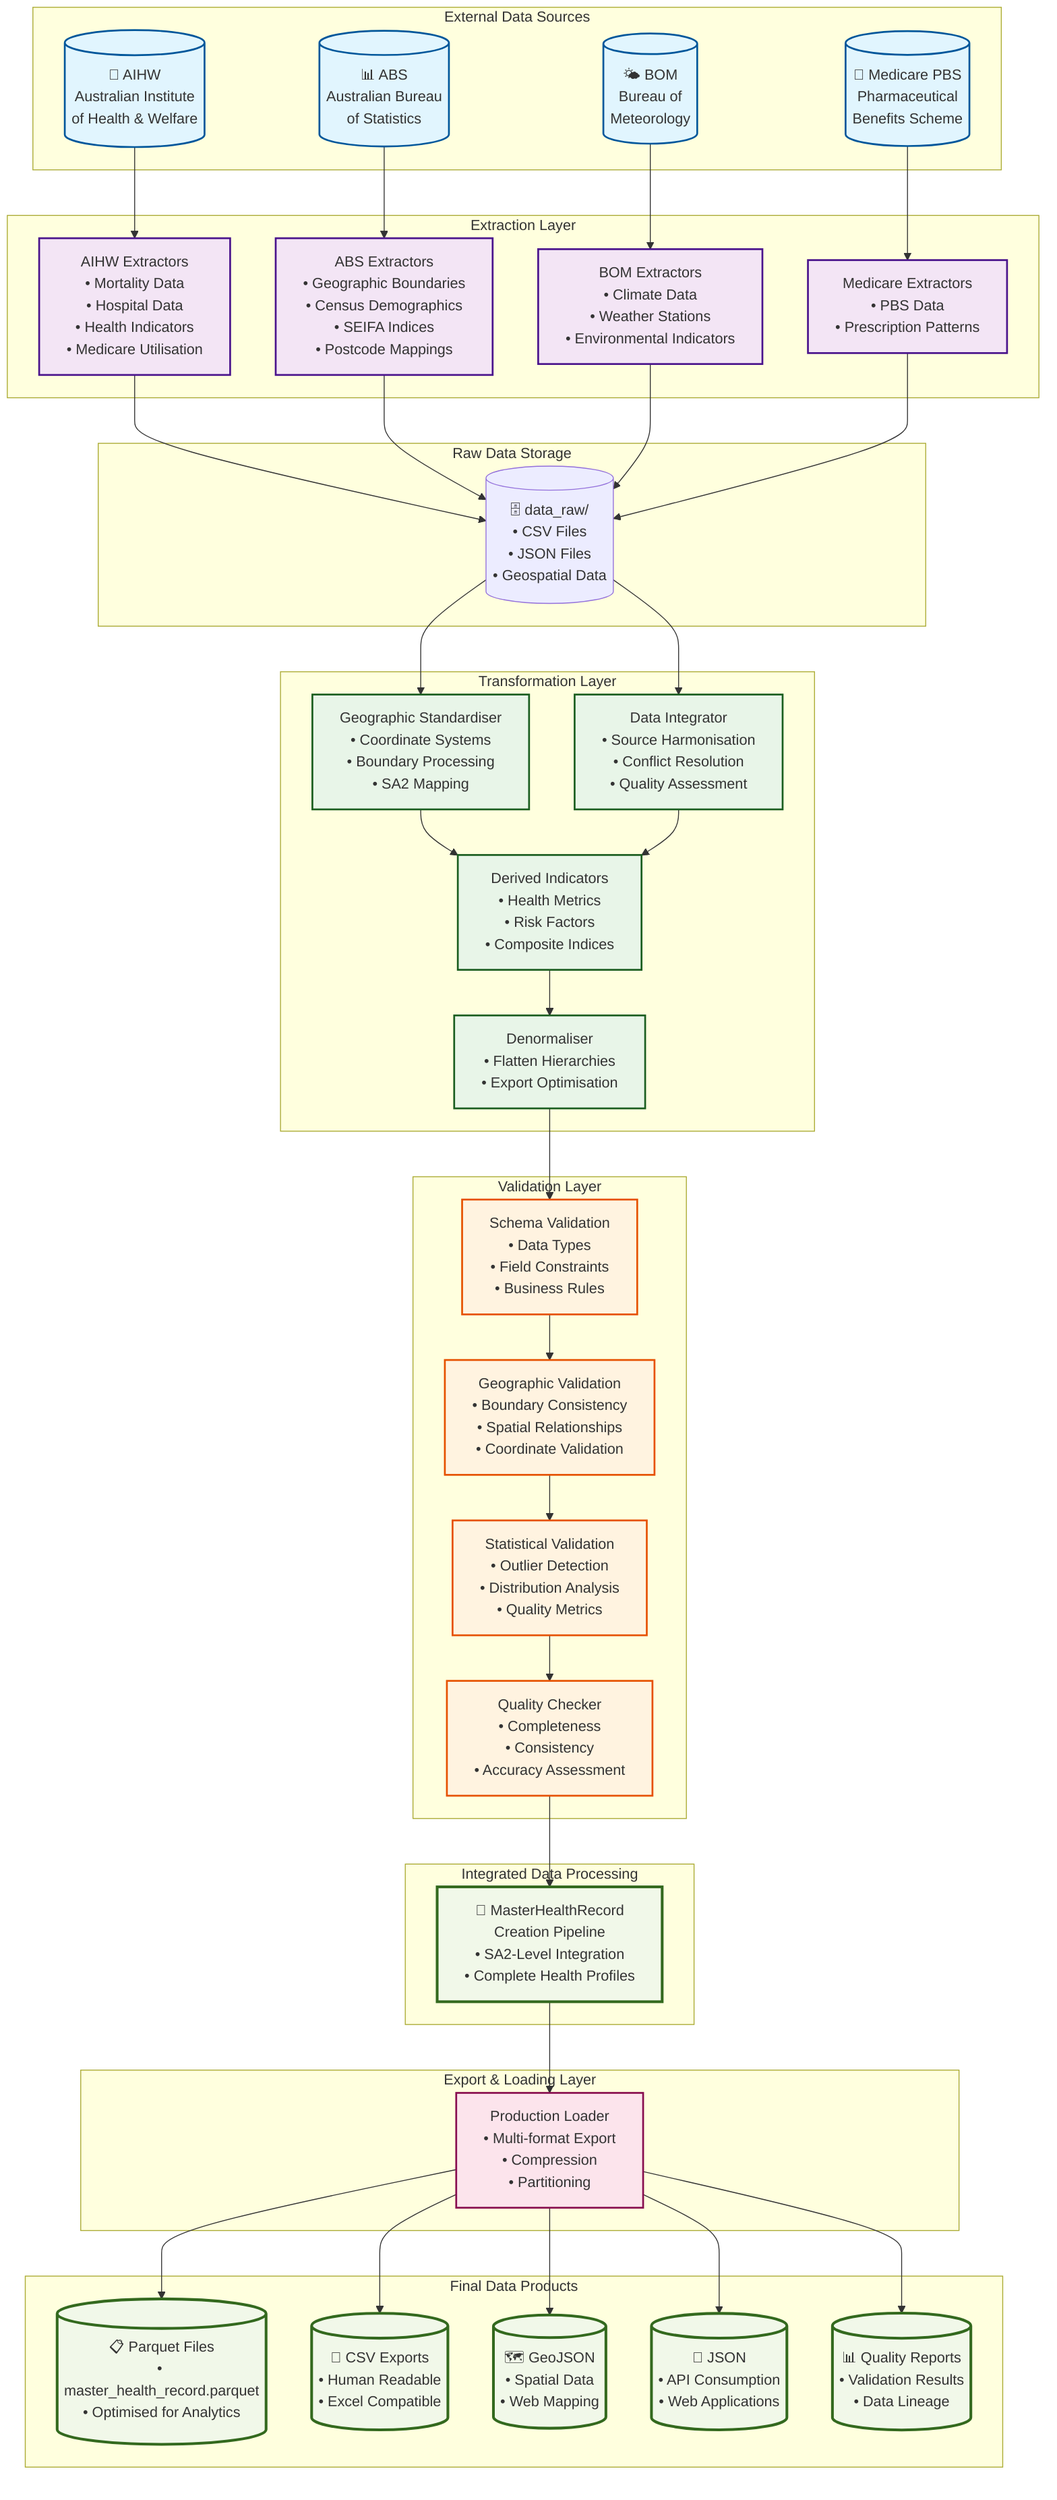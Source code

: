 graph TB
    %% AHGD ETL Pipeline Data Lineage Overview
    %% This diagram shows the high-level data flow from sources to final outputs
    
    classDef sourceNode fill:#e1f5fe,stroke:#01579b,stroke-width:2px
    classDef extractorNode fill:#f3e5f5,stroke:#4a148c,stroke-width:2px
    classDef transformerNode fill:#e8f5e8,stroke:#1b5e20,stroke-width:2px
    classDef validatorNode fill:#fff3e0,stroke:#e65100,stroke-width:2px
    classDef loaderNode fill:#fce4ec,stroke:#880e4f,stroke-width:2px
    classDef outputNode fill:#f1f8e9,stroke:#33691e,stroke-width:3px
    
    %% External Data Sources
    subgraph "External Data Sources"
        AIHW[("🏥 AIHW<br/>Australian Institute<br/>of Health & Welfare")]
        ABS[("📊 ABS<br/>Australian Bureau<br/>of Statistics")]
        BOM[("🌤️ BOM<br/>Bureau of<br/>Meteorology")]
        Medicare[("💊 Medicare PBS<br/>Pharmaceutical<br/>Benefits Scheme")]
    end
    
    %% Extraction Layer
    subgraph "Extraction Layer"
        AIHWExt[AIHW Extractors<br/>• Mortality Data<br/>• Hospital Data<br/>• Health Indicators<br/>• Medicare Utilisation]
        ABSExt[ABS Extractors<br/>• Geographic Boundaries<br/>• Census Demographics<br/>• SEIFA Indices<br/>• Postcode Mappings]
        BOMExt[BOM Extractors<br/>• Climate Data<br/>• Weather Stations<br/>• Environmental Indicators]
        MedExt[Medicare Extractors<br/>• PBS Data<br/>• Prescription Patterns]
    end
    
    %% Raw Data Storage
    subgraph "Raw Data Storage"
        RawData[(🗄️ data_raw/<br/>• CSV Files<br/>• JSON Files<br/>• Geospatial Data)]
    end
    
    %% Transformation Layer
    subgraph "Transformation Layer"
        GeoTrans[Geographic Standardiser<br/>• Coordinate Systems<br/>• Boundary Processing<br/>• SA2 Mapping]
        DataInt[Data Integrator<br/>• Source Harmonisation<br/>• Conflict Resolution<br/>• Quality Assessment]
        DerivedInd[Derived Indicators<br/>• Health Metrics<br/>• Risk Factors<br/>• Composite Indices]
        Denorm[Denormaliser<br/>• Flatten Hierarchies<br/>• Export Optimisation]
    end
    
    %% Validation Layer
    subgraph "Validation Layer"
        SchemaVal[Schema Validation<br/>• Data Types<br/>• Field Constraints<br/>• Business Rules]
        GeoVal[Geographic Validation<br/>• Boundary Consistency<br/>• Spatial Relationships<br/>• Coordinate Validation]
        StatVal[Statistical Validation<br/>• Outlier Detection<br/>• Distribution Analysis<br/>• Quality Metrics]
        QualCheck[Quality Checker<br/>• Completeness<br/>• Consistency<br/>• Accuracy Assessment]
    end
    
    %% Master Data Creation
    subgraph "Integrated Data Processing"
        MasterRec[🎯 MasterHealthRecord<br/>Creation Pipeline<br/>• SA2-Level Integration<br/>• Complete Health Profiles]
    end
    
    %% Export Layer
    subgraph "Export & Loading Layer"
        ProdLoader[Production Loader<br/>• Multi-format Export<br/>• Compression<br/>• Partitioning]
    end
    
    %% Final Outputs
    subgraph "Final Data Products"
        Parquet[(📋 Parquet Files<br/>• master_health_record.parquet<br/>• Optimised for Analytics)]
        CSV[(📄 CSV Exports<br/>• Human Readable<br/>• Excel Compatible)]
        GeoJSON[(🗺️ GeoJSON<br/>• Spatial Data<br/>• Web Mapping)]
        JSON[(📝 JSON<br/>• API Consumption<br/>• Web Applications)]
        Reports[(📊 Quality Reports<br/>• Validation Results<br/>• Data Lineage)]
    end
    
    %% Data Flow Connections
    AIHW --> AIHWExt
    ABS --> ABSExt
    BOM --> BOMExt
    Medicare --> MedExt
    
    AIHWExt --> RawData
    ABSExt --> RawData
    BOMExt --> RawData
    MedExt --> RawData
    
    RawData --> GeoTrans
    RawData --> DataInt
    
    GeoTrans --> DerivedInd
    DataInt --> DerivedInd
    DerivedInd --> Denorm
    
    Denorm --> SchemaVal
    SchemaVal --> GeoVal
    GeoVal --> StatVal
    StatVal --> QualCheck
    
    QualCheck --> MasterRec
    
    MasterRec --> ProdLoader
    
    ProdLoader --> Parquet
    ProdLoader --> CSV
    ProdLoader --> GeoJSON
    ProdLoader --> JSON
    ProdLoader --> Reports
    
    %% Apply styles
    class AIHW,ABS,BOM,Medicare sourceNode
    class AIHWExt,ABSExt,BOMExt,MedExt extractorNode
    class GeoTrans,DataInt,DerivedInd,Denorm transformerNode
    class SchemaVal,GeoVal,StatVal,QualCheck validatorNode
    class ProdLoader loaderNode
    class MasterRec,Parquet,CSV,GeoJSON,JSON,Reports outputNode